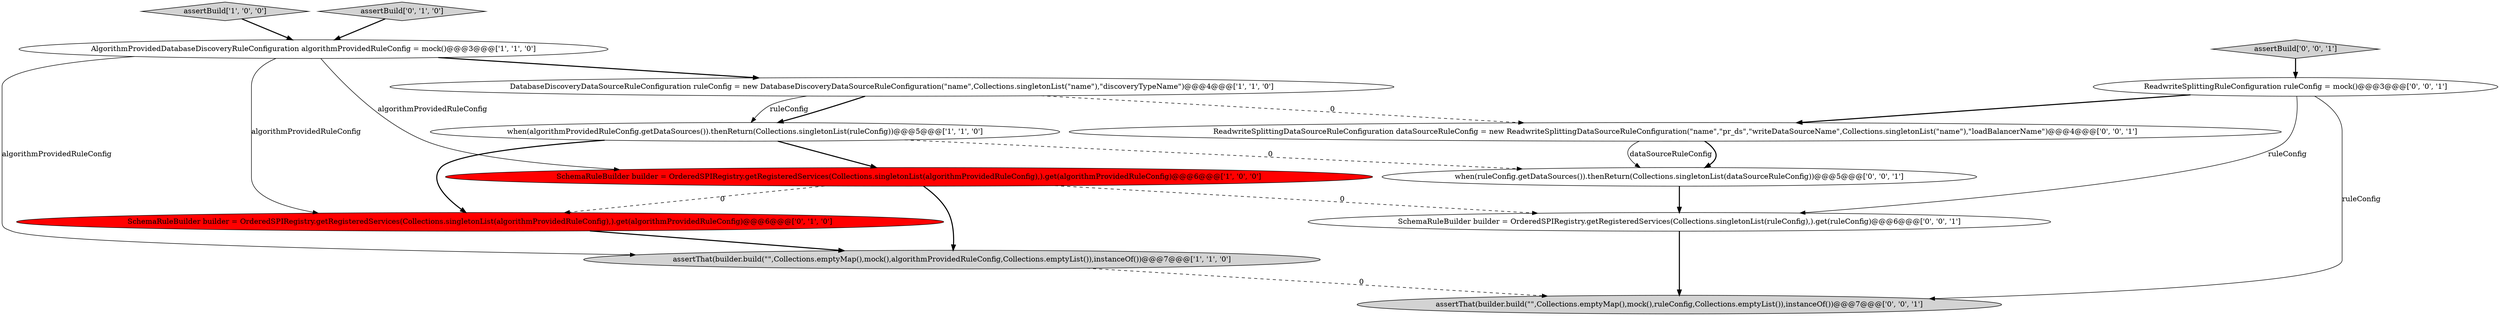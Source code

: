 digraph {
2 [style = filled, label = "assertBuild['1', '0', '0']", fillcolor = lightgray, shape = diamond image = "AAA0AAABBB1BBB"];
5 [style = filled, label = "AlgorithmProvidedDatabaseDiscoveryRuleConfiguration algorithmProvidedRuleConfig = mock()@@@3@@@['1', '1', '0']", fillcolor = white, shape = ellipse image = "AAA0AAABBB1BBB"];
1 [style = filled, label = "DatabaseDiscoveryDataSourceRuleConfiguration ruleConfig = new DatabaseDiscoveryDataSourceRuleConfiguration(\"name\",Collections.singletonList(\"name\"),\"discoveryTypeName\")@@@4@@@['1', '1', '0']", fillcolor = white, shape = ellipse image = "AAA0AAABBB1BBB"];
8 [style = filled, label = "assertBuild['0', '0', '1']", fillcolor = lightgray, shape = diamond image = "AAA0AAABBB3BBB"];
4 [style = filled, label = "assertThat(builder.build(\"\",Collections.emptyMap(),mock(),algorithmProvidedRuleConfig,Collections.emptyList()),instanceOf())@@@7@@@['1', '1', '0']", fillcolor = lightgray, shape = ellipse image = "AAA0AAABBB1BBB"];
12 [style = filled, label = "ReadwriteSplittingDataSourceRuleConfiguration dataSourceRuleConfig = new ReadwriteSplittingDataSourceRuleConfiguration(\"name\",\"pr_ds\",\"writeDataSourceName\",Collections.singletonList(\"name\"),\"loadBalancerName\")@@@4@@@['0', '0', '1']", fillcolor = white, shape = ellipse image = "AAA0AAABBB3BBB"];
9 [style = filled, label = "SchemaRuleBuilder builder = OrderedSPIRegistry.getRegisteredServices(Collections.singletonList(ruleConfig),).get(ruleConfig)@@@6@@@['0', '0', '1']", fillcolor = white, shape = ellipse image = "AAA0AAABBB3BBB"];
7 [style = filled, label = "assertBuild['0', '1', '0']", fillcolor = lightgray, shape = diamond image = "AAA0AAABBB2BBB"];
13 [style = filled, label = "ReadwriteSplittingRuleConfiguration ruleConfig = mock()@@@3@@@['0', '0', '1']", fillcolor = white, shape = ellipse image = "AAA0AAABBB3BBB"];
11 [style = filled, label = "when(ruleConfig.getDataSources()).thenReturn(Collections.singletonList(dataSourceRuleConfig))@@@5@@@['0', '0', '1']", fillcolor = white, shape = ellipse image = "AAA0AAABBB3BBB"];
3 [style = filled, label = "when(algorithmProvidedRuleConfig.getDataSources()).thenReturn(Collections.singletonList(ruleConfig))@@@5@@@['1', '1', '0']", fillcolor = white, shape = ellipse image = "AAA0AAABBB1BBB"];
6 [style = filled, label = "SchemaRuleBuilder builder = OrderedSPIRegistry.getRegisteredServices(Collections.singletonList(algorithmProvidedRuleConfig),).get(algorithmProvidedRuleConfig)@@@6@@@['0', '1', '0']", fillcolor = red, shape = ellipse image = "AAA1AAABBB2BBB"];
10 [style = filled, label = "assertThat(builder.build(\"\",Collections.emptyMap(),mock(),ruleConfig,Collections.emptyList()),instanceOf())@@@7@@@['0', '0', '1']", fillcolor = lightgray, shape = ellipse image = "AAA0AAABBB3BBB"];
0 [style = filled, label = "SchemaRuleBuilder builder = OrderedSPIRegistry.getRegisteredServices(Collections.singletonList(algorithmProvidedRuleConfig),).get(algorithmProvidedRuleConfig)@@@6@@@['1', '0', '0']", fillcolor = red, shape = ellipse image = "AAA1AAABBB1BBB"];
0->6 [style = dashed, label="0"];
12->11 [style = bold, label=""];
1->3 [style = bold, label=""];
3->6 [style = bold, label=""];
13->10 [style = solid, label="ruleConfig"];
5->6 [style = solid, label="algorithmProvidedRuleConfig"];
9->10 [style = bold, label=""];
5->4 [style = solid, label="algorithmProvidedRuleConfig"];
11->9 [style = bold, label=""];
13->9 [style = solid, label="ruleConfig"];
3->0 [style = bold, label=""];
1->12 [style = dashed, label="0"];
5->1 [style = bold, label=""];
6->4 [style = bold, label=""];
7->5 [style = bold, label=""];
13->12 [style = bold, label=""];
0->4 [style = bold, label=""];
12->11 [style = solid, label="dataSourceRuleConfig"];
5->0 [style = solid, label="algorithmProvidedRuleConfig"];
1->3 [style = solid, label="ruleConfig"];
0->9 [style = dashed, label="0"];
4->10 [style = dashed, label="0"];
3->11 [style = dashed, label="0"];
8->13 [style = bold, label=""];
2->5 [style = bold, label=""];
}
